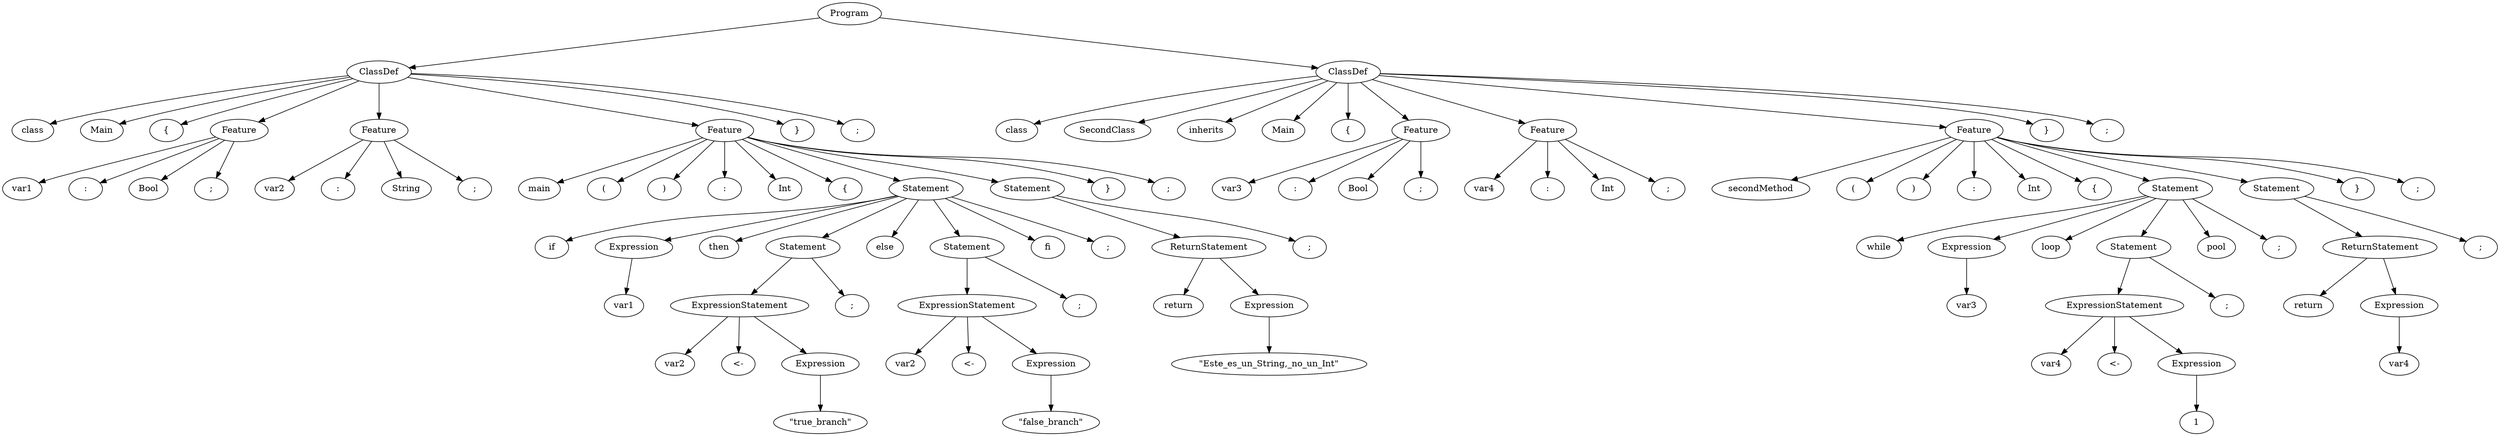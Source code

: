 digraph tree {
rankdir=TB;
nodesep=0.6;
ranksep=0.8;
    "Program_2559812394720" [label="Program"];
    "ClassDef_2559812395280" [label="ClassDef"];
    "class_2559812567872" [label="class"];
    "Main_2559812576960" [label="Main"];
    "{_2559812576704" [label="{"];
    "Feature_2559812395168" [label="Feature"];
    "var1_2559812569152" [label="var1"];
    ":_2559812577024" [label=":"];
    "Bool_2559812568832" [label="Bool"];
    ";_2559812568320" [label=";"];
    "Feature_2559812394608" [label="Feature"];
    "var2_2559812567936" [label="var2"];
    ":_2559812577984" [label=":"];
    "String_2559812570304" [label="String"];
    ";_2559812570240" [label=";"];
    "Feature_2559812398864" [label="Feature"];
    "main_2559812573824" [label="main"];
    "(_2559812567552" [label="("];
    ")_2559812571200" [label=")"];
    ":_2559812570880" [label=":"];
    "Int_2559812570560" [label="Int"];
    "{_2559812571968" [label="{"];
    "Statement_2559812394496" [label="Statement"];
    "if_2559812571456" [label="if"];
    "Expression_2559812394160" [label="Expression"];
    "var1_2559812579904" [label="var1"];
    "then_2559812570112" [label="then"];
    "Statement_2559812394832" [label="Statement"];
    "ExpressionStatement_2559812394272" [label="ExpressionStatement"];
    "var2_2559812569472" [label="var2"];
    "<-_2559812573760" [label="<-"];
    "Expression_2559812398752" [label="Expression"];
    "\\\"true_branch\\\"_2559812576832" [label="\"true_branch\""];
    ";_2559812571584" [label=";"];
    "else_2559812571840" [label="else"];
    "Statement_2559812395056" [label="Statement"];
    "ExpressionStatement_2559812394944" [label="ExpressionStatement"];
    "var2_2559812579840" [label="var2"];
    "<-_2559812577216" [label="<-"];
    "Expression_2559812394384" [label="Expression"];
    "\\\"false_branch\\\"_2559812573504" [label="\"false_branch\""];
    ";_2559812571776" [label=";"];
    "fi_2559812577856" [label="fi"];
    ";_2559812573568" [label=";"];
    "Statement_2559812393824" [label="Statement"];
    "ReturnStatement_2559812394048" [label="ReturnStatement"];
    "return_2559812580288" [label="return"];
    "Expression_2559812393936" [label="Expression"];
    "\\\"Este_es_un_String,_no_un_Int\\\"_2559812579968" [label="\"Este_es_un_String,_no_un_Int\""];
    ";_2559812572032" [label=";"];
    "}_2559812580032" [label="}"];
    ";_2559812571648" [label=";"];
    "}_2559812572288" [label="}"];
    ";_2559812572352" [label=";"];
    "ClassDef_2559812393040" [label="ClassDef"];
    "class_2559812572544" [label="class"];
    "SecondClass_2559812573888" [label="SecondClass"];
    "inherits_2559812572096" [label="inherits"];
    "Main_2559812580160" [label="Main"];
    "{_2559812573056" [label="{"];
    "Feature_2559812393712" [label="Feature"];
    "var3_2559812572608" [label="var3"];
    ":_2559812572160" [label=":"];
    "Bool_2559812572480" [label="Bool"];
    ";_2559812571712" [label=";"];
    "Feature_2559812393600" [label="Feature"];
    "var4_2559812572416" [label="var4"];
    ":_2559812573120" [label=":"];
    "Int_2559812572864" [label="Int"];
    ";_2559812572992" [label=";"];
    "Feature_2559812393488" [label="Feature"];
    "secondMethod_2559812580096" [label="secondMethod"];
    "(_2559812571392" [label="("];
    ")_2559812572672" [label=")"];
    ":_2559812572928" [label=":"];
    "Int_2559812571328" [label="Int"];
    "{_2559812573376" [label="{"];
    "Statement_2559812392144" [label="Statement"];
    "while_2559812580224" [label="while"];
    "Expression_2559812393376" [label="Expression"];
    "var3_2559812573312" [label="var3"];
    "loop_2559812573440" [label="loop"];
    "Statement_2559812392704" [label="Statement"];
    "ExpressionStatement_2559812392480" [label="ExpressionStatement"];
    "var4_2559812572736" [label="var4"];
    "<-_2559812573248" [label="<-"];
    "Expression_2559812393152" [label="Expression"];
    "1_2559812580608" [label="1"];
    ";_2559812574592" [label=";"];
    "pool_2559812574016" [label="pool"];
    ";_2559812573184" [label=";"];
    "Statement_2559812392032" [label="Statement"];
    "ReturnStatement_2559812393264" [label="ReturnStatement"];
    "return_2559812574400" [label="return"];
    "Expression_2559812392816" [label="Expression"];
    "var4_2559812573632" [label="var4"];
    ";_2559812580352" [label=";"];
    "}_2559812582976" [label="}"];
    ";_2559812574144" [label=";"];
    "}_2559812574720" [label="}"];
    ";_2559812580544" [label=";"];
    "Program_2559812394720" -> "ClassDef_2559812395280";
    "Program_2559812394720" -> "ClassDef_2559812393040";
    "ClassDef_2559812395280" -> "class_2559812567872";
    "ClassDef_2559812395280" -> "Main_2559812576960";
    "ClassDef_2559812395280" -> "{_2559812576704";
    "ClassDef_2559812395280" -> "Feature_2559812395168";
    "ClassDef_2559812395280" -> "Feature_2559812394608";
    "ClassDef_2559812395280" -> "Feature_2559812398864";
    "ClassDef_2559812395280" -> "}_2559812572288";
    "ClassDef_2559812395280" -> ";_2559812572352";
    "Feature_2559812395168" -> "var1_2559812569152";
    "Feature_2559812395168" -> ":_2559812577024";
    "Feature_2559812395168" -> "Bool_2559812568832";
    "Feature_2559812395168" -> ";_2559812568320";
    "Feature_2559812394608" -> "var2_2559812567936";
    "Feature_2559812394608" -> ":_2559812577984";
    "Feature_2559812394608" -> "String_2559812570304";
    "Feature_2559812394608" -> ";_2559812570240";
    "Feature_2559812398864" -> "main_2559812573824";
    "Feature_2559812398864" -> "(_2559812567552";
    "Feature_2559812398864" -> ")_2559812571200";
    "Feature_2559812398864" -> ":_2559812570880";
    "Feature_2559812398864" -> "Int_2559812570560";
    "Feature_2559812398864" -> "{_2559812571968";
    "Feature_2559812398864" -> "Statement_2559812394496";
    "Feature_2559812398864" -> "Statement_2559812393824";
    "Feature_2559812398864" -> "}_2559812580032";
    "Feature_2559812398864" -> ";_2559812571648";
    "Statement_2559812394496" -> "if_2559812571456";
    "Statement_2559812394496" -> "Expression_2559812394160";
    "Statement_2559812394496" -> "then_2559812570112";
    "Statement_2559812394496" -> "Statement_2559812394832";
    "Statement_2559812394496" -> "else_2559812571840";
    "Statement_2559812394496" -> "Statement_2559812395056";
    "Statement_2559812394496" -> "fi_2559812577856";
    "Statement_2559812394496" -> ";_2559812573568";
    "Expression_2559812394160" -> "var1_2559812579904";
    "Statement_2559812394832" -> "ExpressionStatement_2559812394272";
    "Statement_2559812394832" -> ";_2559812571584";
    "ExpressionStatement_2559812394272" -> "var2_2559812569472";
    "ExpressionStatement_2559812394272" -> "<-_2559812573760";
    "ExpressionStatement_2559812394272" -> "Expression_2559812398752";
    "Expression_2559812398752" -> "\\\"true_branch\\\"_2559812576832";
    "Statement_2559812395056" -> "ExpressionStatement_2559812394944";
    "Statement_2559812395056" -> ";_2559812571776";
    "ExpressionStatement_2559812394944" -> "var2_2559812579840";
    "ExpressionStatement_2559812394944" -> "<-_2559812577216";
    "ExpressionStatement_2559812394944" -> "Expression_2559812394384";
    "Expression_2559812394384" -> "\\\"false_branch\\\"_2559812573504";
    "Statement_2559812393824" -> "ReturnStatement_2559812394048";
    "Statement_2559812393824" -> ";_2559812572032";
    "ReturnStatement_2559812394048" -> "return_2559812580288";
    "ReturnStatement_2559812394048" -> "Expression_2559812393936";
    "Expression_2559812393936" -> "\\\"Este_es_un_String,_no_un_Int\\\"_2559812579968";
    "ClassDef_2559812393040" -> "class_2559812572544";
    "ClassDef_2559812393040" -> "SecondClass_2559812573888";
    "ClassDef_2559812393040" -> "inherits_2559812572096";
    "ClassDef_2559812393040" -> "Main_2559812580160";
    "ClassDef_2559812393040" -> "{_2559812573056";
    "ClassDef_2559812393040" -> "Feature_2559812393712";
    "ClassDef_2559812393040" -> "Feature_2559812393600";
    "ClassDef_2559812393040" -> "Feature_2559812393488";
    "ClassDef_2559812393040" -> "}_2559812574720";
    "ClassDef_2559812393040" -> ";_2559812580544";
    "Feature_2559812393712" -> "var3_2559812572608";
    "Feature_2559812393712" -> ":_2559812572160";
    "Feature_2559812393712" -> "Bool_2559812572480";
    "Feature_2559812393712" -> ";_2559812571712";
    "Feature_2559812393600" -> "var4_2559812572416";
    "Feature_2559812393600" -> ":_2559812573120";
    "Feature_2559812393600" -> "Int_2559812572864";
    "Feature_2559812393600" -> ";_2559812572992";
    "Feature_2559812393488" -> "secondMethod_2559812580096";
    "Feature_2559812393488" -> "(_2559812571392";
    "Feature_2559812393488" -> ")_2559812572672";
    "Feature_2559812393488" -> ":_2559812572928";
    "Feature_2559812393488" -> "Int_2559812571328";
    "Feature_2559812393488" -> "{_2559812573376";
    "Feature_2559812393488" -> "Statement_2559812392144";
    "Feature_2559812393488" -> "Statement_2559812392032";
    "Feature_2559812393488" -> "}_2559812582976";
    "Feature_2559812393488" -> ";_2559812574144";
    "Statement_2559812392144" -> "while_2559812580224";
    "Statement_2559812392144" -> "Expression_2559812393376";
    "Statement_2559812392144" -> "loop_2559812573440";
    "Statement_2559812392144" -> "Statement_2559812392704";
    "Statement_2559812392144" -> "pool_2559812574016";
    "Statement_2559812392144" -> ";_2559812573184";
    "Expression_2559812393376" -> "var3_2559812573312";
    "Statement_2559812392704" -> "ExpressionStatement_2559812392480";
    "Statement_2559812392704" -> ";_2559812574592";
    "ExpressionStatement_2559812392480" -> "var4_2559812572736";
    "ExpressionStatement_2559812392480" -> "<-_2559812573248";
    "ExpressionStatement_2559812392480" -> "Expression_2559812393152";
    "Expression_2559812393152" -> "1_2559812580608";
    "Statement_2559812392032" -> "ReturnStatement_2559812393264";
    "Statement_2559812392032" -> ";_2559812580352";
    "ReturnStatement_2559812393264" -> "return_2559812574400";
    "ReturnStatement_2559812393264" -> "Expression_2559812392816";
    "Expression_2559812392816" -> "var4_2559812573632";
}
